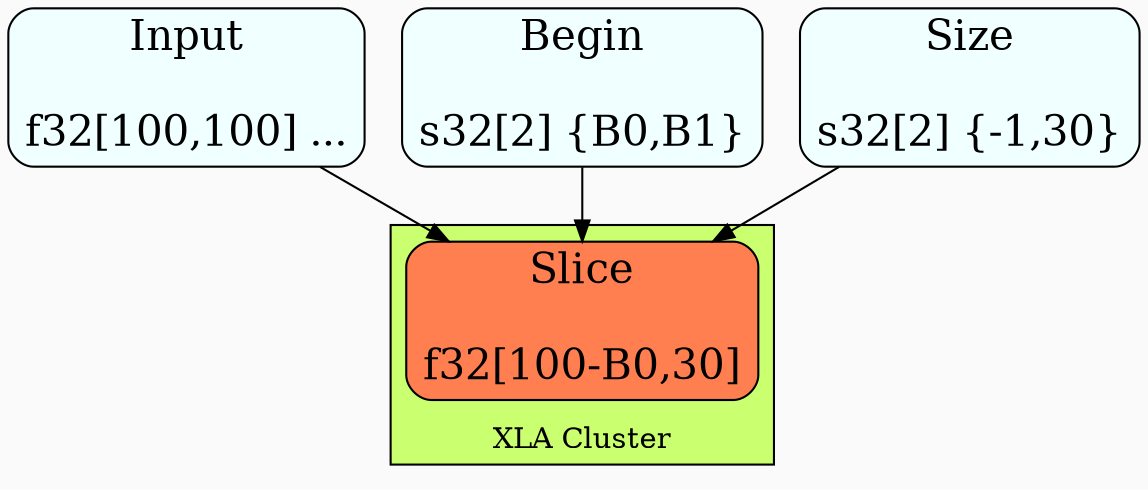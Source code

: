 digraph {
  graph[bgcolor=gray98,compound=true]
  node[fontsize=20,shape=box,fillcolor=azure, style="filled,rounded"]

  subgraph cluster_0 {
    label="XLA Cluster";labelloc="b"
    style=filled
    fillcolor=darkolivegreen1
    node[fillcolor=coral]
    Slice[label="Slice\n\nf32[100-B0,30]"]
  }

  Input[label="Input\n\nf32[100,100] ..."]
  Begin[label="Begin\n\ns32[2] {B0,B1}"]
  Size[label="Size\n\ns32[2] {-1,30}"]
  Input -> Slice
  Begin -> Slice
  Size -> Slice
}
